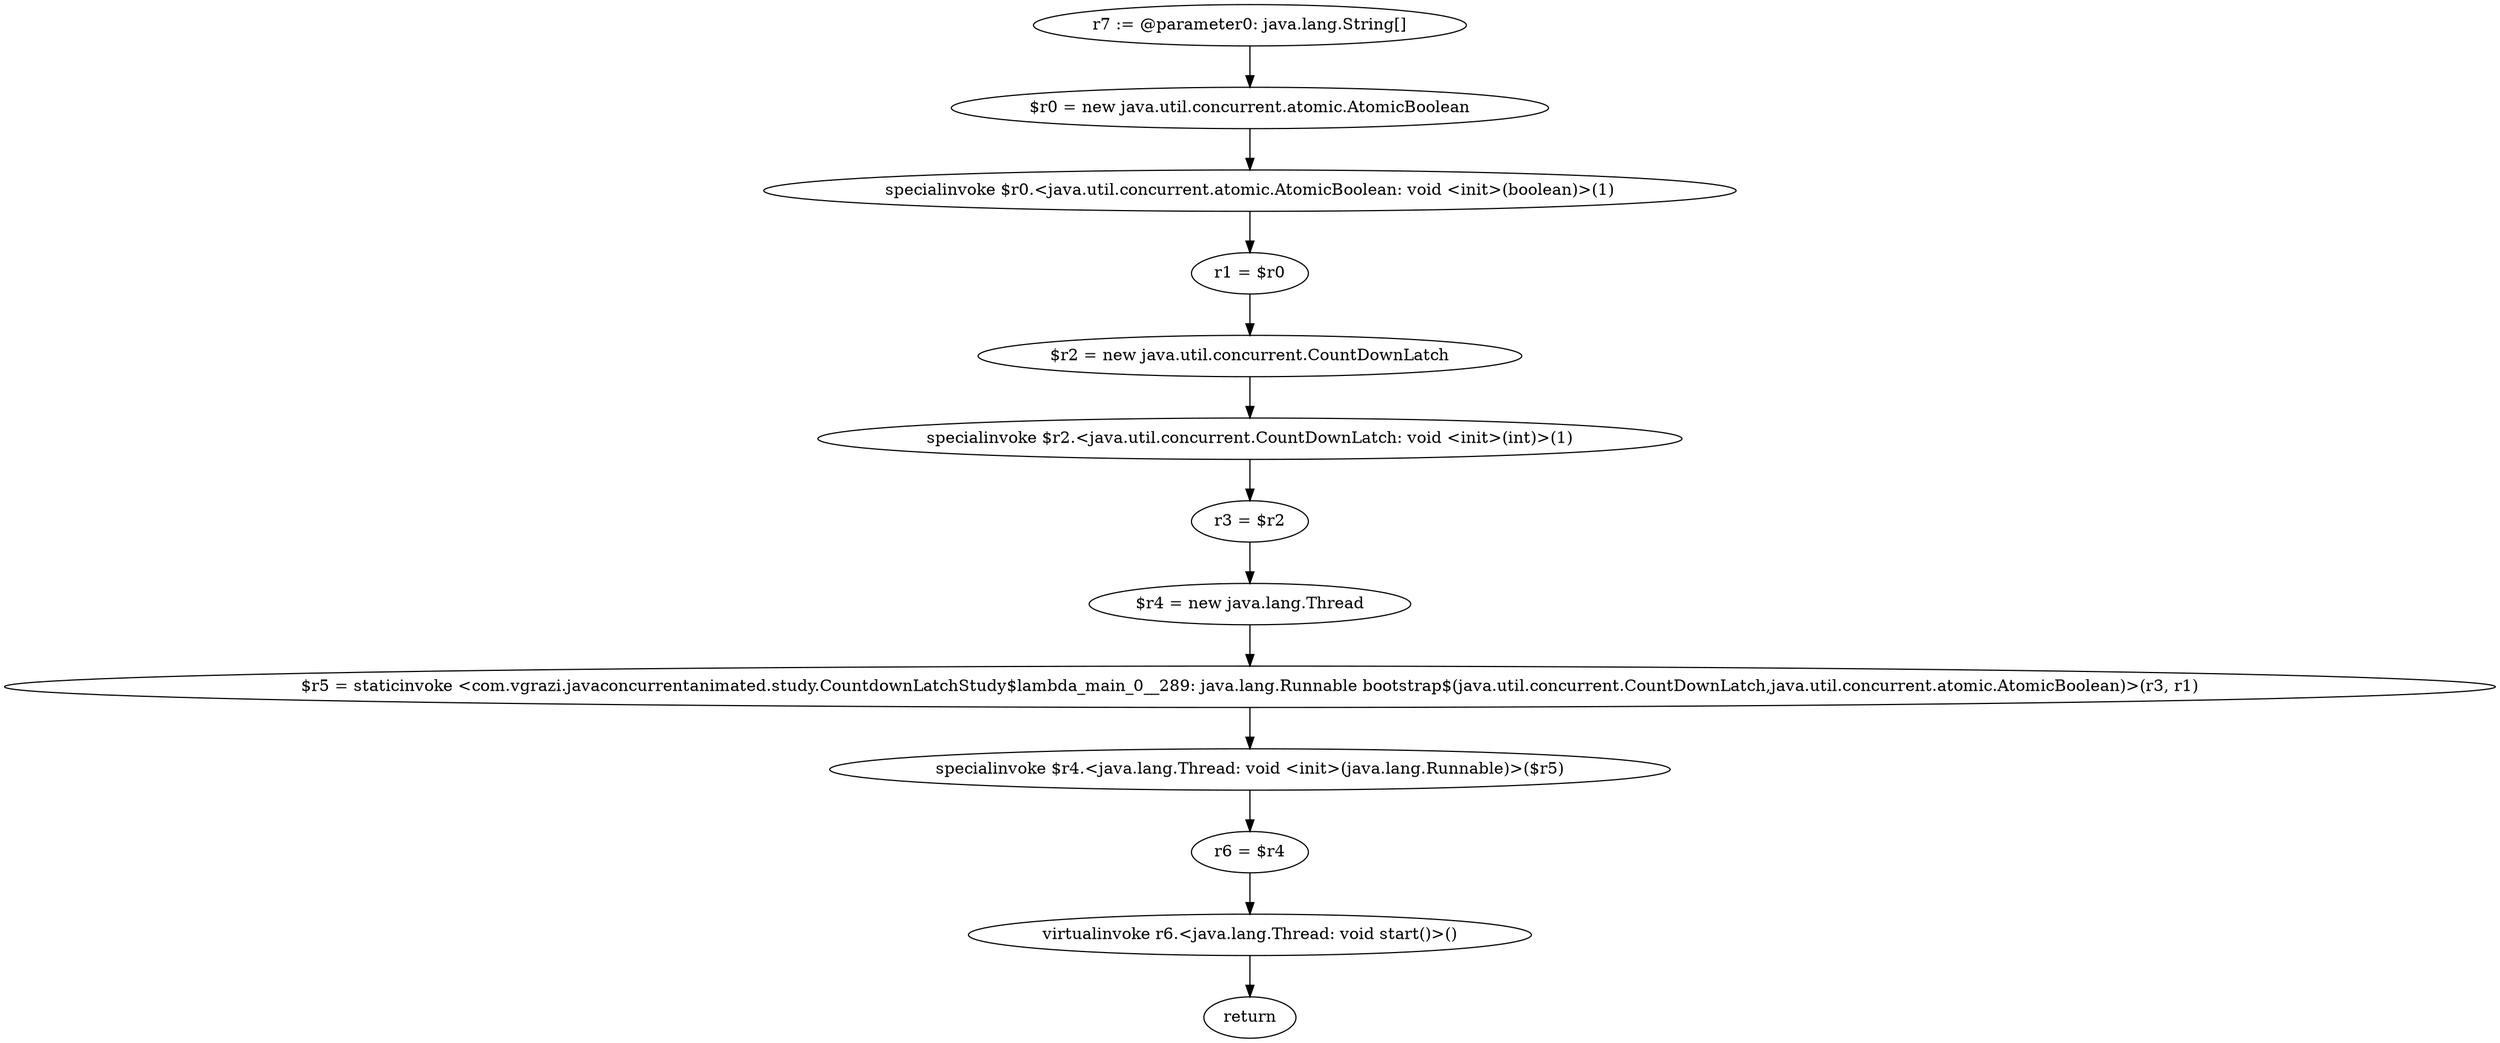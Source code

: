digraph "unitGraph" {
    "r7 := @parameter0: java.lang.String[]"
    "$r0 = new java.util.concurrent.atomic.AtomicBoolean"
    "specialinvoke $r0.<java.util.concurrent.atomic.AtomicBoolean: void <init>(boolean)>(1)"
    "r1 = $r0"
    "$r2 = new java.util.concurrent.CountDownLatch"
    "specialinvoke $r2.<java.util.concurrent.CountDownLatch: void <init>(int)>(1)"
    "r3 = $r2"
    "$r4 = new java.lang.Thread"
    "$r5 = staticinvoke <com.vgrazi.javaconcurrentanimated.study.CountdownLatchStudy$lambda_main_0__289: java.lang.Runnable bootstrap$(java.util.concurrent.CountDownLatch,java.util.concurrent.atomic.AtomicBoolean)>(r3, r1)"
    "specialinvoke $r4.<java.lang.Thread: void <init>(java.lang.Runnable)>($r5)"
    "r6 = $r4"
    "virtualinvoke r6.<java.lang.Thread: void start()>()"
    "return"
    "r7 := @parameter0: java.lang.String[]"->"$r0 = new java.util.concurrent.atomic.AtomicBoolean";
    "$r0 = new java.util.concurrent.atomic.AtomicBoolean"->"specialinvoke $r0.<java.util.concurrent.atomic.AtomicBoolean: void <init>(boolean)>(1)";
    "specialinvoke $r0.<java.util.concurrent.atomic.AtomicBoolean: void <init>(boolean)>(1)"->"r1 = $r0";
    "r1 = $r0"->"$r2 = new java.util.concurrent.CountDownLatch";
    "$r2 = new java.util.concurrent.CountDownLatch"->"specialinvoke $r2.<java.util.concurrent.CountDownLatch: void <init>(int)>(1)";
    "specialinvoke $r2.<java.util.concurrent.CountDownLatch: void <init>(int)>(1)"->"r3 = $r2";
    "r3 = $r2"->"$r4 = new java.lang.Thread";
    "$r4 = new java.lang.Thread"->"$r5 = staticinvoke <com.vgrazi.javaconcurrentanimated.study.CountdownLatchStudy$lambda_main_0__289: java.lang.Runnable bootstrap$(java.util.concurrent.CountDownLatch,java.util.concurrent.atomic.AtomicBoolean)>(r3, r1)";
    "$r5 = staticinvoke <com.vgrazi.javaconcurrentanimated.study.CountdownLatchStudy$lambda_main_0__289: java.lang.Runnable bootstrap$(java.util.concurrent.CountDownLatch,java.util.concurrent.atomic.AtomicBoolean)>(r3, r1)"->"specialinvoke $r4.<java.lang.Thread: void <init>(java.lang.Runnable)>($r5)";
    "specialinvoke $r4.<java.lang.Thread: void <init>(java.lang.Runnable)>($r5)"->"r6 = $r4";
    "r6 = $r4"->"virtualinvoke r6.<java.lang.Thread: void start()>()";
    "virtualinvoke r6.<java.lang.Thread: void start()>()"->"return";
}

